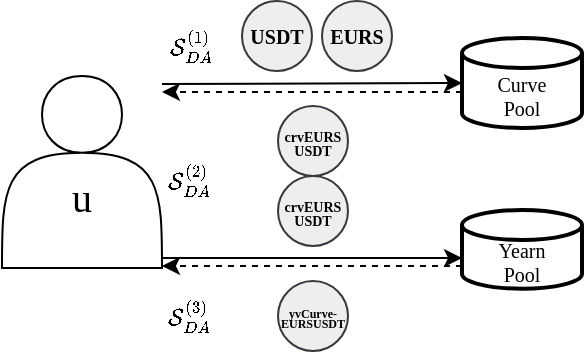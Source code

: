 <mxfile version="21.6.8" type="device">
  <diagram name="dex_agg_chain" id="Q1spSDXy_2VKcQMuDib5">
    <mxGraphModel dx="671" dy="561" grid="1" gridSize="10" guides="1" tooltips="1" connect="1" arrows="1" fold="1" page="1" pageScale="1" pageWidth="310" pageHeight="200" math="1" shadow="0">
      <root>
        <mxCell id="0" />
        <mxCell id="1" parent="0" />
        <mxCell id="OOiJnnRMSC3LTgb_GmVa-1" value="Curve&lt;br&gt;Pool" style="shape=cylinder3;whiteSpace=wrap;html=1;boundedLbl=1;backgroundOutline=1;size=7.5;strokeWidth=2;fontFamily=Times New Roman;fontSize=10;fontStyle=0" parent="1" vertex="1">
          <mxGeometry x="240" y="31" width="60" height="45" as="geometry" />
        </mxCell>
        <mxCell id="OOiJnnRMSC3LTgb_GmVa-3" value="&lt;b style=&quot;font-size: 10px;&quot;&gt;USDT&lt;/b&gt;" style="ellipse;whiteSpace=wrap;html=1;aspect=fixed;labelBackgroundColor=none;labelBorderColor=none;fillColor=#eeeeee;strokeColor=#36393d;fontSize=10;fontFamily=Times New Roman;" parent="1" vertex="1">
          <mxGeometry x="130" y="12.5" width="35" height="35" as="geometry" />
        </mxCell>
        <mxCell id="OOiJnnRMSC3LTgb_GmVa-21" value="&lt;span style=&quot;font-size: 10px;&quot;&gt;&lt;span style=&quot;font-size: 10px;&quot;&gt;Yearn&lt;br style=&quot;font-size: 10px;&quot;&gt;Pool&lt;/span&gt;&lt;/span&gt;" style="shape=cylinder3;whiteSpace=wrap;html=1;boundedLbl=1;backgroundOutline=1;size=7.5;strokeWidth=2;fontFamily=Times New Roman;fontStyle=0;fontSize=10;" parent="1" vertex="1">
          <mxGeometry x="240" y="117" width="60" height="39.37" as="geometry" />
        </mxCell>
        <mxCell id="OOiJnnRMSC3LTgb_GmVa-27" value="&lt;p style=&quot;line-height: 40%;&quot;&gt;&lt;span style=&quot;font-size: 6px;&quot;&gt;&lt;b&gt;yvCurve-EURS&lt;/b&gt;&lt;/span&gt;&lt;b style=&quot;font-size: 6px; background-color: initial;&quot;&gt;USDT&lt;/b&gt;&lt;/p&gt;" style="ellipse;whiteSpace=wrap;html=1;aspect=fixed;labelBackgroundColor=none;labelBorderColor=none;fillColor=#eeeeee;strokeColor=#36393d;fontSize=10;fontFamily=Times New Roman;align=center;" parent="1" vertex="1">
          <mxGeometry x="148" y="152.5" width="35" height="35" as="geometry" />
        </mxCell>
        <mxCell id="OOiJnnRMSC3LTgb_GmVa-41" value="$$\mathcal{S}_{DA}^{(1)}$$" style="text;html=1;strokeColor=none;fillColor=none;align=center;verticalAlign=middle;whiteSpace=wrap;rounded=0;fontStyle=0;fontSize=10;" parent="1" vertex="1">
          <mxGeometry x="80" y="20" width="50" height="30" as="geometry" />
        </mxCell>
        <mxCell id="OOiJnnRMSC3LTgb_GmVa-43" value="$$\mathcal{S}_{DA}^{(2)}$$" style="text;html=1;strokeColor=none;fillColor=none;align=center;verticalAlign=middle;whiteSpace=wrap;rounded=0;fontSize=10;" parent="1" vertex="1">
          <mxGeometry x="79" y="87" width="50" height="30" as="geometry" />
        </mxCell>
        <mxCell id="OOiJnnRMSC3LTgb_GmVa-44" value="$$\mathcal{S}_{DA}^{(3)}$$" style="text;html=1;strokeColor=none;fillColor=none;align=center;verticalAlign=middle;whiteSpace=wrap;rounded=0;fontSize=10;" parent="1" vertex="1">
          <mxGeometry x="79" y="155" width="50" height="30" as="geometry" />
        </mxCell>
        <mxCell id="OOiJnnRMSC3LTgb_GmVa-53" value="&lt;br style=&quot;font-size: 20px;&quot;&gt;u" style="shape=actor;whiteSpace=wrap;html=1;fontSize=20;fontFamily=Times New Roman;" parent="1" vertex="1">
          <mxGeometry x="10" y="50" width="80" height="96" as="geometry" />
        </mxCell>
        <mxCell id="OOiJnnRMSC3LTgb_GmVa-68" value="" style="endArrow=classic;html=1;rounded=0;entryX=0;entryY=0.5;entryDx=0;entryDy=0;entryPerimeter=0;" parent="1" target="OOiJnnRMSC3LTgb_GmVa-1" edge="1">
          <mxGeometry width="50" height="50" relative="1" as="geometry">
            <mxPoint x="90" y="54" as="sourcePoint" />
            <mxPoint x="167" y="54" as="targetPoint" />
          </mxGeometry>
        </mxCell>
        <mxCell id="OOiJnnRMSC3LTgb_GmVa-69" value="" style="endArrow=classic;html=1;rounded=0;dashed=1;strokeColor=#000000;" parent="1" edge="1">
          <mxGeometry width="50" height="50" relative="1" as="geometry">
            <mxPoint x="240" y="58" as="sourcePoint" />
            <mxPoint x="90" y="58" as="targetPoint" />
          </mxGeometry>
        </mxCell>
        <mxCell id="OOiJnnRMSC3LTgb_GmVa-78" value="&lt;p style=&quot;line-height: 50%;&quot;&gt;&lt;b style=&quot;font-size: 7px;&quot;&gt;crvEURS&lt;br&gt;USDT&lt;/b&gt;&lt;/p&gt;" style="ellipse;whiteSpace=wrap;html=1;aspect=fixed;labelBackgroundColor=none;labelBorderColor=none;fillColor=#eeeeee;strokeColor=#36393d;fontSize=10;fontFamily=Times New Roman;" parent="1" vertex="1">
          <mxGeometry x="148" y="65" width="35" height="35" as="geometry" />
        </mxCell>
        <mxCell id="C_rpvNPe113AtLi-UUmM-1" value="&lt;b style=&quot;font-size: 10px;&quot;&gt;EURS&lt;/b&gt;" style="ellipse;whiteSpace=wrap;html=1;aspect=fixed;labelBackgroundColor=none;labelBorderColor=none;fillColor=#eeeeee;strokeColor=#36393d;fontSize=10;fontFamily=Times New Roman;" parent="1" vertex="1">
          <mxGeometry x="170" y="12.5" width="35" height="35" as="geometry" />
        </mxCell>
        <mxCell id="C_rpvNPe113AtLi-UUmM-3" value="" style="endArrow=classic;html=1;rounded=0;entryX=0;entryY=0.5;entryDx=0;entryDy=0;entryPerimeter=0;" parent="1" edge="1">
          <mxGeometry width="50" height="50" relative="1" as="geometry">
            <mxPoint x="90" y="141" as="sourcePoint" />
            <mxPoint x="240" y="141" as="targetPoint" />
          </mxGeometry>
        </mxCell>
        <mxCell id="C_rpvNPe113AtLi-UUmM-4" value="" style="endArrow=classic;html=1;rounded=0;dashed=1;strokeColor=#000000;" parent="1" edge="1">
          <mxGeometry width="50" height="50" relative="1" as="geometry">
            <mxPoint x="240" y="145" as="sourcePoint" />
            <mxPoint x="90" y="145" as="targetPoint" />
          </mxGeometry>
        </mxCell>
        <mxCell id="C_rpvNPe113AtLi-UUmM-5" value="&lt;p style=&quot;line-height: 50%;&quot;&gt;&lt;b style=&quot;font-size: 7px;&quot;&gt;crvEURS&lt;br&gt;USDT&lt;/b&gt;&lt;/p&gt;" style="ellipse;whiteSpace=wrap;html=1;aspect=fixed;labelBackgroundColor=none;labelBorderColor=none;fillColor=#eeeeee;strokeColor=#36393d;fontSize=10;fontFamily=Times New Roman;" parent="1" vertex="1">
          <mxGeometry x="148" y="100" width="35" height="35" as="geometry" />
        </mxCell>
      </root>
    </mxGraphModel>
  </diagram>
</mxfile>
